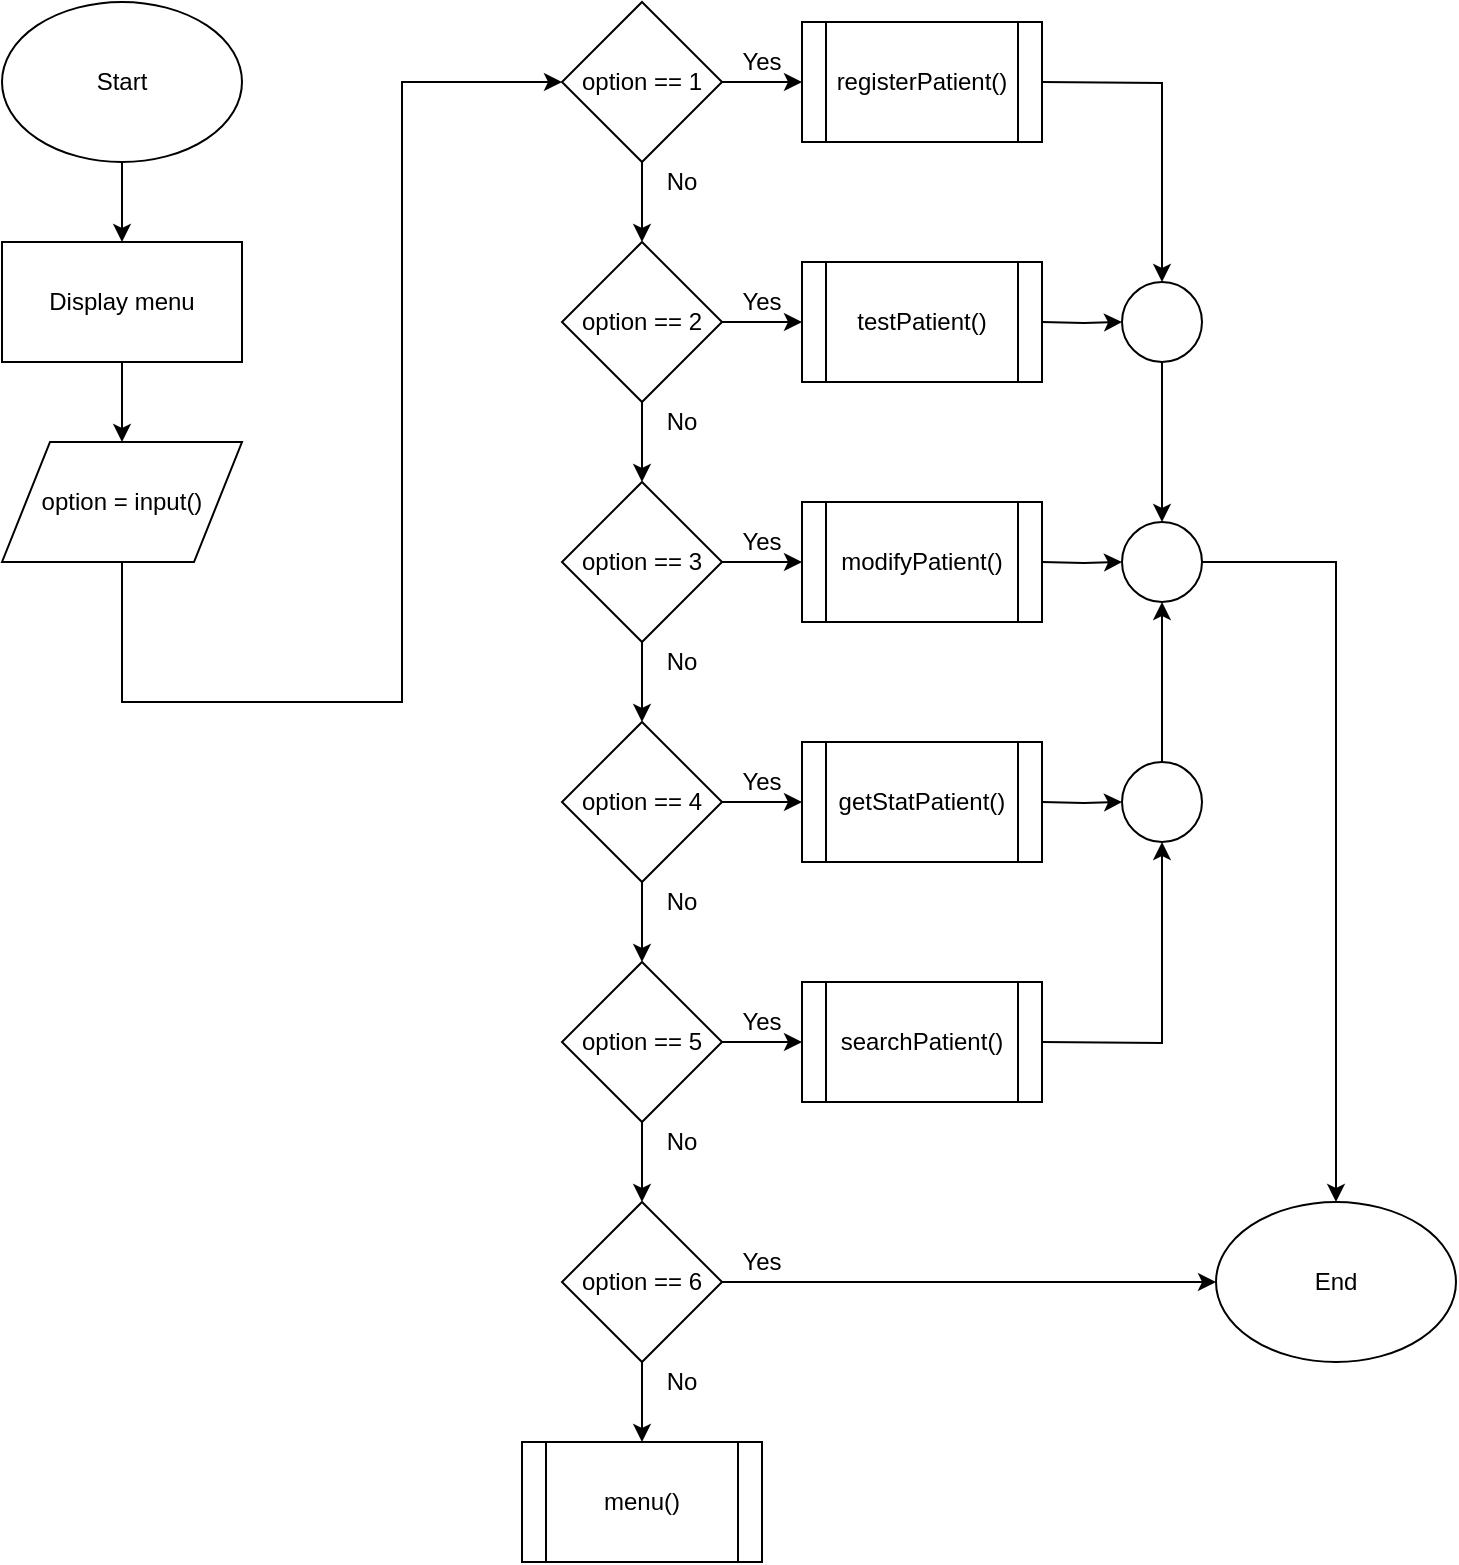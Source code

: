 <mxfile version="13.0.3" type="device"><diagram id="C5RBs43oDa-KdzZeNtuy" name="Page-1"><mxGraphModel dx="852" dy="494" grid="1" gridSize="10" guides="1" tooltips="1" connect="1" arrows="1" fold="1" page="1" pageScale="1" pageWidth="827" pageHeight="1169" math="0" shadow="0"><root><mxCell id="WIyWlLk6GJQsqaUBKTNV-0"/><mxCell id="WIyWlLk6GJQsqaUBKTNV-1" parent="WIyWlLk6GJQsqaUBKTNV-0"/><mxCell id="MOjGSWzmLRt4GCWxoepk-62" value="" style="edgeStyle=orthogonalEdgeStyle;rounded=0;orthogonalLoop=1;jettySize=auto;html=1;" parent="WIyWlLk6GJQsqaUBKTNV-1" source="MOjGSWzmLRt4GCWxoepk-60" target="MOjGSWzmLRt4GCWxoepk-61" edge="1"><mxGeometry relative="1" as="geometry"/></mxCell><mxCell id="MOjGSWzmLRt4GCWxoepk-60" value="Start" style="ellipse;whiteSpace=wrap;html=1;" parent="WIyWlLk6GJQsqaUBKTNV-1" vertex="1"><mxGeometry x="99" y="40" width="120" height="80" as="geometry"/></mxCell><mxCell id="MOjGSWzmLRt4GCWxoepk-64" value="" style="edgeStyle=orthogonalEdgeStyle;rounded=0;orthogonalLoop=1;jettySize=auto;html=1;" parent="WIyWlLk6GJQsqaUBKTNV-1" source="MOjGSWzmLRt4GCWxoepk-61" target="MOjGSWzmLRt4GCWxoepk-63" edge="1"><mxGeometry relative="1" as="geometry"/></mxCell><mxCell id="MOjGSWzmLRt4GCWxoepk-61" value="Display menu" style="rounded=0;whiteSpace=wrap;html=1;" parent="WIyWlLk6GJQsqaUBKTNV-1" vertex="1"><mxGeometry x="99" y="160" width="120" height="60" as="geometry"/></mxCell><mxCell id="MOjGSWzmLRt4GCWxoepk-69" value="" style="edgeStyle=orthogonalEdgeStyle;rounded=0;orthogonalLoop=1;jettySize=auto;html=1;entryX=0;entryY=0.5;entryDx=0;entryDy=0;" parent="WIyWlLk6GJQsqaUBKTNV-1" source="MOjGSWzmLRt4GCWxoepk-63" target="MOjGSWzmLRt4GCWxoepk-67" edge="1"><mxGeometry relative="1" as="geometry"><mxPoint x="299" y="80" as="targetPoint"/><Array as="points"><mxPoint x="159" y="390"/><mxPoint x="299" y="390"/><mxPoint x="299" y="80"/></Array></mxGeometry></mxCell><mxCell id="MOjGSWzmLRt4GCWxoepk-63" value="option = input()" style="shape=parallelogram;perimeter=parallelogramPerimeter;whiteSpace=wrap;html=1;" parent="WIyWlLk6GJQsqaUBKTNV-1" vertex="1"><mxGeometry x="99" y="260" width="120" height="60" as="geometry"/></mxCell><mxCell id="MOjGSWzmLRt4GCWxoepk-71" value="" style="edgeStyle=orthogonalEdgeStyle;rounded=0;orthogonalLoop=1;jettySize=auto;html=1;" parent="WIyWlLk6GJQsqaUBKTNV-1" source="MOjGSWzmLRt4GCWxoepk-67" target="MOjGSWzmLRt4GCWxoepk-70" edge="1"><mxGeometry relative="1" as="geometry"/></mxCell><mxCell id="MOjGSWzmLRt4GCWxoepk-82" value="" style="edgeStyle=orthogonalEdgeStyle;rounded=0;orthogonalLoop=1;jettySize=auto;html=1;" parent="WIyWlLk6GJQsqaUBKTNV-1" source="MOjGSWzmLRt4GCWxoepk-67" edge="1"><mxGeometry relative="1" as="geometry"><mxPoint x="499" y="80" as="targetPoint"/></mxGeometry></mxCell><mxCell id="MOjGSWzmLRt4GCWxoepk-67" value="option == 1" style="rhombus;whiteSpace=wrap;html=1;" parent="WIyWlLk6GJQsqaUBKTNV-1" vertex="1"><mxGeometry x="379" y="40" width="80" height="80" as="geometry"/></mxCell><mxCell id="MOjGSWzmLRt4GCWxoepk-73" value="" style="edgeStyle=orthogonalEdgeStyle;rounded=0;orthogonalLoop=1;jettySize=auto;html=1;" parent="WIyWlLk6GJQsqaUBKTNV-1" source="MOjGSWzmLRt4GCWxoepk-70" target="MOjGSWzmLRt4GCWxoepk-72" edge="1"><mxGeometry relative="1" as="geometry"/></mxCell><mxCell id="MOjGSWzmLRt4GCWxoepk-83" value="" style="edgeStyle=orthogonalEdgeStyle;rounded=0;orthogonalLoop=1;jettySize=auto;html=1;" parent="WIyWlLk6GJQsqaUBKTNV-1" source="MOjGSWzmLRt4GCWxoepk-70" edge="1"><mxGeometry relative="1" as="geometry"><mxPoint x="499" y="200" as="targetPoint"/></mxGeometry></mxCell><mxCell id="MOjGSWzmLRt4GCWxoepk-70" value="option == 2" style="rhombus;whiteSpace=wrap;html=1;" parent="WIyWlLk6GJQsqaUBKTNV-1" vertex="1"><mxGeometry x="379" y="160" width="80" height="80" as="geometry"/></mxCell><mxCell id="MOjGSWzmLRt4GCWxoepk-75" value="" style="edgeStyle=orthogonalEdgeStyle;rounded=0;orthogonalLoop=1;jettySize=auto;html=1;" parent="WIyWlLk6GJQsqaUBKTNV-1" source="MOjGSWzmLRt4GCWxoepk-72" target="MOjGSWzmLRt4GCWxoepk-74" edge="1"><mxGeometry relative="1" as="geometry"/></mxCell><mxCell id="MOjGSWzmLRt4GCWxoepk-85" value="" style="edgeStyle=orthogonalEdgeStyle;rounded=0;orthogonalLoop=1;jettySize=auto;html=1;" parent="WIyWlLk6GJQsqaUBKTNV-1" source="MOjGSWzmLRt4GCWxoepk-72" edge="1"><mxGeometry relative="1" as="geometry"><mxPoint x="499" y="320" as="targetPoint"/></mxGeometry></mxCell><mxCell id="MOjGSWzmLRt4GCWxoepk-72" value="&lt;span&gt;option == 3&lt;/span&gt;" style="rhombus;whiteSpace=wrap;html=1;" parent="WIyWlLk6GJQsqaUBKTNV-1" vertex="1"><mxGeometry x="379" y="280" width="80" height="80" as="geometry"/></mxCell><mxCell id="MOjGSWzmLRt4GCWxoepk-77" value="" style="edgeStyle=orthogonalEdgeStyle;rounded=0;orthogonalLoop=1;jettySize=auto;html=1;" parent="WIyWlLk6GJQsqaUBKTNV-1" source="MOjGSWzmLRt4GCWxoepk-74" target="MOjGSWzmLRt4GCWxoepk-76" edge="1"><mxGeometry relative="1" as="geometry"/></mxCell><mxCell id="MOjGSWzmLRt4GCWxoepk-87" value="" style="edgeStyle=orthogonalEdgeStyle;rounded=0;orthogonalLoop=1;jettySize=auto;html=1;" parent="WIyWlLk6GJQsqaUBKTNV-1" source="MOjGSWzmLRt4GCWxoepk-74" edge="1"><mxGeometry relative="1" as="geometry"><mxPoint x="499" y="440" as="targetPoint"/></mxGeometry></mxCell><mxCell id="MOjGSWzmLRt4GCWxoepk-74" value="&lt;span&gt;option == 4&lt;/span&gt;" style="rhombus;whiteSpace=wrap;html=1;" parent="WIyWlLk6GJQsqaUBKTNV-1" vertex="1"><mxGeometry x="379" y="400" width="80" height="80" as="geometry"/></mxCell><mxCell id="MOjGSWzmLRt4GCWxoepk-79" value="" style="edgeStyle=orthogonalEdgeStyle;rounded=0;orthogonalLoop=1;jettySize=auto;html=1;" parent="WIyWlLk6GJQsqaUBKTNV-1" source="MOjGSWzmLRt4GCWxoepk-76" target="MOjGSWzmLRt4GCWxoepk-78" edge="1"><mxGeometry relative="1" as="geometry"/></mxCell><mxCell id="MOjGSWzmLRt4GCWxoepk-89" value="" style="edgeStyle=orthogonalEdgeStyle;rounded=0;orthogonalLoop=1;jettySize=auto;html=1;" parent="WIyWlLk6GJQsqaUBKTNV-1" source="MOjGSWzmLRt4GCWxoepk-76" edge="1"><mxGeometry relative="1" as="geometry"><mxPoint x="499" y="560" as="targetPoint"/></mxGeometry></mxCell><mxCell id="MOjGSWzmLRt4GCWxoepk-76" value="&lt;span&gt;option == 5&lt;/span&gt;" style="rhombus;whiteSpace=wrap;html=1;" parent="WIyWlLk6GJQsqaUBKTNV-1" vertex="1"><mxGeometry x="379" y="520" width="80" height="80" as="geometry"/></mxCell><mxCell id="MOjGSWzmLRt4GCWxoepk-108" style="edgeStyle=orthogonalEdgeStyle;rounded=0;orthogonalLoop=1;jettySize=auto;html=1;entryX=0;entryY=0.5;entryDx=0;entryDy=0;" parent="WIyWlLk6GJQsqaUBKTNV-1" source="MOjGSWzmLRt4GCWxoepk-78" target="MOjGSWzmLRt4GCWxoepk-92" edge="1"><mxGeometry relative="1" as="geometry"/></mxCell><mxCell id="sudWcOLq9uGL5-eV7q28-6" value="" style="edgeStyle=orthogonalEdgeStyle;rounded=0;orthogonalLoop=1;jettySize=auto;html=1;" edge="1" parent="WIyWlLk6GJQsqaUBKTNV-1" source="MOjGSWzmLRt4GCWxoepk-78" target="sudWcOLq9uGL5-eV7q28-5"><mxGeometry relative="1" as="geometry"/></mxCell><mxCell id="MOjGSWzmLRt4GCWxoepk-78" value="&lt;span&gt;option == 6&lt;/span&gt;" style="rhombus;whiteSpace=wrap;html=1;" parent="WIyWlLk6GJQsqaUBKTNV-1" vertex="1"><mxGeometry x="379" y="640" width="80" height="80" as="geometry"/></mxCell><mxCell id="MOjGSWzmLRt4GCWxoepk-102" style="edgeStyle=orthogonalEdgeStyle;rounded=0;orthogonalLoop=1;jettySize=auto;html=1;" parent="WIyWlLk6GJQsqaUBKTNV-1" target="MOjGSWzmLRt4GCWxoepk-99" edge="1"><mxGeometry relative="1" as="geometry"><mxPoint x="619" y="80" as="sourcePoint"/></mxGeometry></mxCell><mxCell id="MOjGSWzmLRt4GCWxoepk-100" value="" style="edgeStyle=orthogonalEdgeStyle;rounded=0;orthogonalLoop=1;jettySize=auto;html=1;" parent="WIyWlLk6GJQsqaUBKTNV-1" target="MOjGSWzmLRt4GCWxoepk-99" edge="1"><mxGeometry relative="1" as="geometry"><mxPoint x="619" y="200" as="sourcePoint"/></mxGeometry></mxCell><mxCell id="MOjGSWzmLRt4GCWxoepk-98" value="" style="edgeStyle=orthogonalEdgeStyle;rounded=0;orthogonalLoop=1;jettySize=auto;html=1;" parent="WIyWlLk6GJQsqaUBKTNV-1" target="MOjGSWzmLRt4GCWxoepk-93" edge="1"><mxGeometry relative="1" as="geometry"><mxPoint x="619" y="320" as="sourcePoint"/></mxGeometry></mxCell><mxCell id="MOjGSWzmLRt4GCWxoepk-96" value="" style="edgeStyle=orthogonalEdgeStyle;rounded=0;orthogonalLoop=1;jettySize=auto;html=1;" parent="WIyWlLk6GJQsqaUBKTNV-1" target="MOjGSWzmLRt4GCWxoepk-95" edge="1"><mxGeometry relative="1" as="geometry"><mxPoint x="619" y="440" as="sourcePoint"/></mxGeometry></mxCell><mxCell id="MOjGSWzmLRt4GCWxoepk-94" style="edgeStyle=orthogonalEdgeStyle;rounded=0;orthogonalLoop=1;jettySize=auto;html=1;entryX=0.5;entryY=1;entryDx=0;entryDy=0;" parent="WIyWlLk6GJQsqaUBKTNV-1" target="MOjGSWzmLRt4GCWxoepk-95" edge="1"><mxGeometry relative="1" as="geometry"><mxPoint x="679.0" y="470" as="targetPoint"/><mxPoint x="619" y="560" as="sourcePoint"/></mxGeometry></mxCell><mxCell id="MOjGSWzmLRt4GCWxoepk-92" value="End" style="ellipse;whiteSpace=wrap;html=1;" parent="WIyWlLk6GJQsqaUBKTNV-1" vertex="1"><mxGeometry x="706" y="640" width="120" height="80" as="geometry"/></mxCell><mxCell id="MOjGSWzmLRt4GCWxoepk-104" value="" style="edgeStyle=orthogonalEdgeStyle;rounded=0;orthogonalLoop=1;jettySize=auto;html=1;entryX=0.5;entryY=0;entryDx=0;entryDy=0;" parent="WIyWlLk6GJQsqaUBKTNV-1" source="MOjGSWzmLRt4GCWxoepk-93" target="MOjGSWzmLRt4GCWxoepk-92" edge="1"><mxGeometry relative="1" as="geometry"><mxPoint x="726" y="320" as="targetPoint"/></mxGeometry></mxCell><mxCell id="MOjGSWzmLRt4GCWxoepk-93" value="" style="ellipse;whiteSpace=wrap;html=1;aspect=fixed;" parent="WIyWlLk6GJQsqaUBKTNV-1" vertex="1"><mxGeometry x="659" y="300" width="40" height="40" as="geometry"/></mxCell><mxCell id="MOjGSWzmLRt4GCWxoepk-97" value="" style="edgeStyle=orthogonalEdgeStyle;rounded=0;orthogonalLoop=1;jettySize=auto;html=1;" parent="WIyWlLk6GJQsqaUBKTNV-1" source="MOjGSWzmLRt4GCWxoepk-95" target="MOjGSWzmLRt4GCWxoepk-93" edge="1"><mxGeometry relative="1" as="geometry"/></mxCell><mxCell id="MOjGSWzmLRt4GCWxoepk-95" value="" style="ellipse;whiteSpace=wrap;html=1;aspect=fixed;" parent="WIyWlLk6GJQsqaUBKTNV-1" vertex="1"><mxGeometry x="659" y="420" width="40" height="40" as="geometry"/></mxCell><mxCell id="MOjGSWzmLRt4GCWxoepk-101" value="" style="edgeStyle=orthogonalEdgeStyle;rounded=0;orthogonalLoop=1;jettySize=auto;html=1;" parent="WIyWlLk6GJQsqaUBKTNV-1" source="MOjGSWzmLRt4GCWxoepk-99" target="MOjGSWzmLRt4GCWxoepk-93" edge="1"><mxGeometry relative="1" as="geometry"/></mxCell><mxCell id="MOjGSWzmLRt4GCWxoepk-99" value="" style="ellipse;whiteSpace=wrap;html=1;aspect=fixed;" parent="WIyWlLk6GJQsqaUBKTNV-1" vertex="1"><mxGeometry x="659" y="180" width="40" height="40" as="geometry"/></mxCell><mxCell id="MOjGSWzmLRt4GCWxoepk-109" value="Yes" style="text;html=1;strokeColor=none;fillColor=none;align=center;verticalAlign=middle;whiteSpace=wrap;rounded=0;" parent="WIyWlLk6GJQsqaUBKTNV-1" vertex="1"><mxGeometry x="459" y="60" width="40" height="20" as="geometry"/></mxCell><mxCell id="MOjGSWzmLRt4GCWxoepk-111" value="Yes" style="text;html=1;strokeColor=none;fillColor=none;align=center;verticalAlign=middle;whiteSpace=wrap;rounded=0;" parent="WIyWlLk6GJQsqaUBKTNV-1" vertex="1"><mxGeometry x="459" y="180" width="40" height="20" as="geometry"/></mxCell><mxCell id="MOjGSWzmLRt4GCWxoepk-112" value="Yes" style="text;html=1;strokeColor=none;fillColor=none;align=center;verticalAlign=middle;whiteSpace=wrap;rounded=0;" parent="WIyWlLk6GJQsqaUBKTNV-1" vertex="1"><mxGeometry x="459" y="300" width="40" height="20" as="geometry"/></mxCell><mxCell id="MOjGSWzmLRt4GCWxoepk-113" value="Yes" style="text;html=1;strokeColor=none;fillColor=none;align=center;verticalAlign=middle;whiteSpace=wrap;rounded=0;" parent="WIyWlLk6GJQsqaUBKTNV-1" vertex="1"><mxGeometry x="459" y="420" width="40" height="20" as="geometry"/></mxCell><mxCell id="MOjGSWzmLRt4GCWxoepk-114" value="Yes" style="text;html=1;strokeColor=none;fillColor=none;align=center;verticalAlign=middle;whiteSpace=wrap;rounded=0;" parent="WIyWlLk6GJQsqaUBKTNV-1" vertex="1"><mxGeometry x="459" y="540" width="40" height="20" as="geometry"/></mxCell><mxCell id="MOjGSWzmLRt4GCWxoepk-115" value="Yes" style="text;html=1;strokeColor=none;fillColor=none;align=center;verticalAlign=middle;whiteSpace=wrap;rounded=0;" parent="WIyWlLk6GJQsqaUBKTNV-1" vertex="1"><mxGeometry x="459" y="660" width="40" height="20" as="geometry"/></mxCell><mxCell id="MOjGSWzmLRt4GCWxoepk-118" value="No" style="text;html=1;strokeColor=none;fillColor=none;align=center;verticalAlign=middle;whiteSpace=wrap;rounded=0;" parent="WIyWlLk6GJQsqaUBKTNV-1" vertex="1"><mxGeometry x="419" y="600" width="40" height="20" as="geometry"/></mxCell><mxCell id="MOjGSWzmLRt4GCWxoepk-119" value="No" style="text;html=1;strokeColor=none;fillColor=none;align=center;verticalAlign=middle;whiteSpace=wrap;rounded=0;" parent="WIyWlLk6GJQsqaUBKTNV-1" vertex="1"><mxGeometry x="419" y="480" width="40" height="20" as="geometry"/></mxCell><mxCell id="MOjGSWzmLRt4GCWxoepk-120" value="No" style="text;html=1;strokeColor=none;fillColor=none;align=center;verticalAlign=middle;whiteSpace=wrap;rounded=0;" parent="WIyWlLk6GJQsqaUBKTNV-1" vertex="1"><mxGeometry x="419" y="360" width="40" height="20" as="geometry"/></mxCell><mxCell id="MOjGSWzmLRt4GCWxoepk-121" value="No" style="text;html=1;strokeColor=none;fillColor=none;align=center;verticalAlign=middle;whiteSpace=wrap;rounded=0;" parent="WIyWlLk6GJQsqaUBKTNV-1" vertex="1"><mxGeometry x="419" y="240" width="40" height="20" as="geometry"/></mxCell><mxCell id="MOjGSWzmLRt4GCWxoepk-122" value="No" style="text;html=1;strokeColor=none;fillColor=none;align=center;verticalAlign=middle;whiteSpace=wrap;rounded=0;" parent="WIyWlLk6GJQsqaUBKTNV-1" vertex="1"><mxGeometry x="419" y="120" width="40" height="20" as="geometry"/></mxCell><mxCell id="sudWcOLq9uGL5-eV7q28-0" value="searchPatient()" style="shape=process;whiteSpace=wrap;html=1;backgroundOutline=1;" vertex="1" parent="WIyWlLk6GJQsqaUBKTNV-1"><mxGeometry x="499" y="530" width="120" height="60" as="geometry"/></mxCell><mxCell id="sudWcOLq9uGL5-eV7q28-1" value="getStatPatient()" style="shape=process;whiteSpace=wrap;html=1;backgroundOutline=1;" vertex="1" parent="WIyWlLk6GJQsqaUBKTNV-1"><mxGeometry x="499" y="410" width="120" height="60" as="geometry"/></mxCell><mxCell id="sudWcOLq9uGL5-eV7q28-2" value="modifyPatient()" style="shape=process;whiteSpace=wrap;html=1;backgroundOutline=1;" vertex="1" parent="WIyWlLk6GJQsqaUBKTNV-1"><mxGeometry x="499" y="290" width="120" height="60" as="geometry"/></mxCell><mxCell id="sudWcOLq9uGL5-eV7q28-3" value="registerPatient()" style="shape=process;whiteSpace=wrap;html=1;backgroundOutline=1;" vertex="1" parent="WIyWlLk6GJQsqaUBKTNV-1"><mxGeometry x="499" y="50" width="120" height="60" as="geometry"/></mxCell><mxCell id="sudWcOLq9uGL5-eV7q28-4" value="testPatient()" style="shape=process;whiteSpace=wrap;html=1;backgroundOutline=1;" vertex="1" parent="WIyWlLk6GJQsqaUBKTNV-1"><mxGeometry x="499" y="170" width="120" height="60" as="geometry"/></mxCell><mxCell id="sudWcOLq9uGL5-eV7q28-5" value="menu()" style="shape=process;whiteSpace=wrap;html=1;backgroundOutline=1;" vertex="1" parent="WIyWlLk6GJQsqaUBKTNV-1"><mxGeometry x="359" y="760" width="120" height="60" as="geometry"/></mxCell><mxCell id="sudWcOLq9uGL5-eV7q28-7" value="No" style="text;html=1;strokeColor=none;fillColor=none;align=center;verticalAlign=middle;whiteSpace=wrap;rounded=0;" vertex="1" parent="WIyWlLk6GJQsqaUBKTNV-1"><mxGeometry x="419" y="720" width="40" height="20" as="geometry"/></mxCell></root></mxGraphModel></diagram></mxfile>